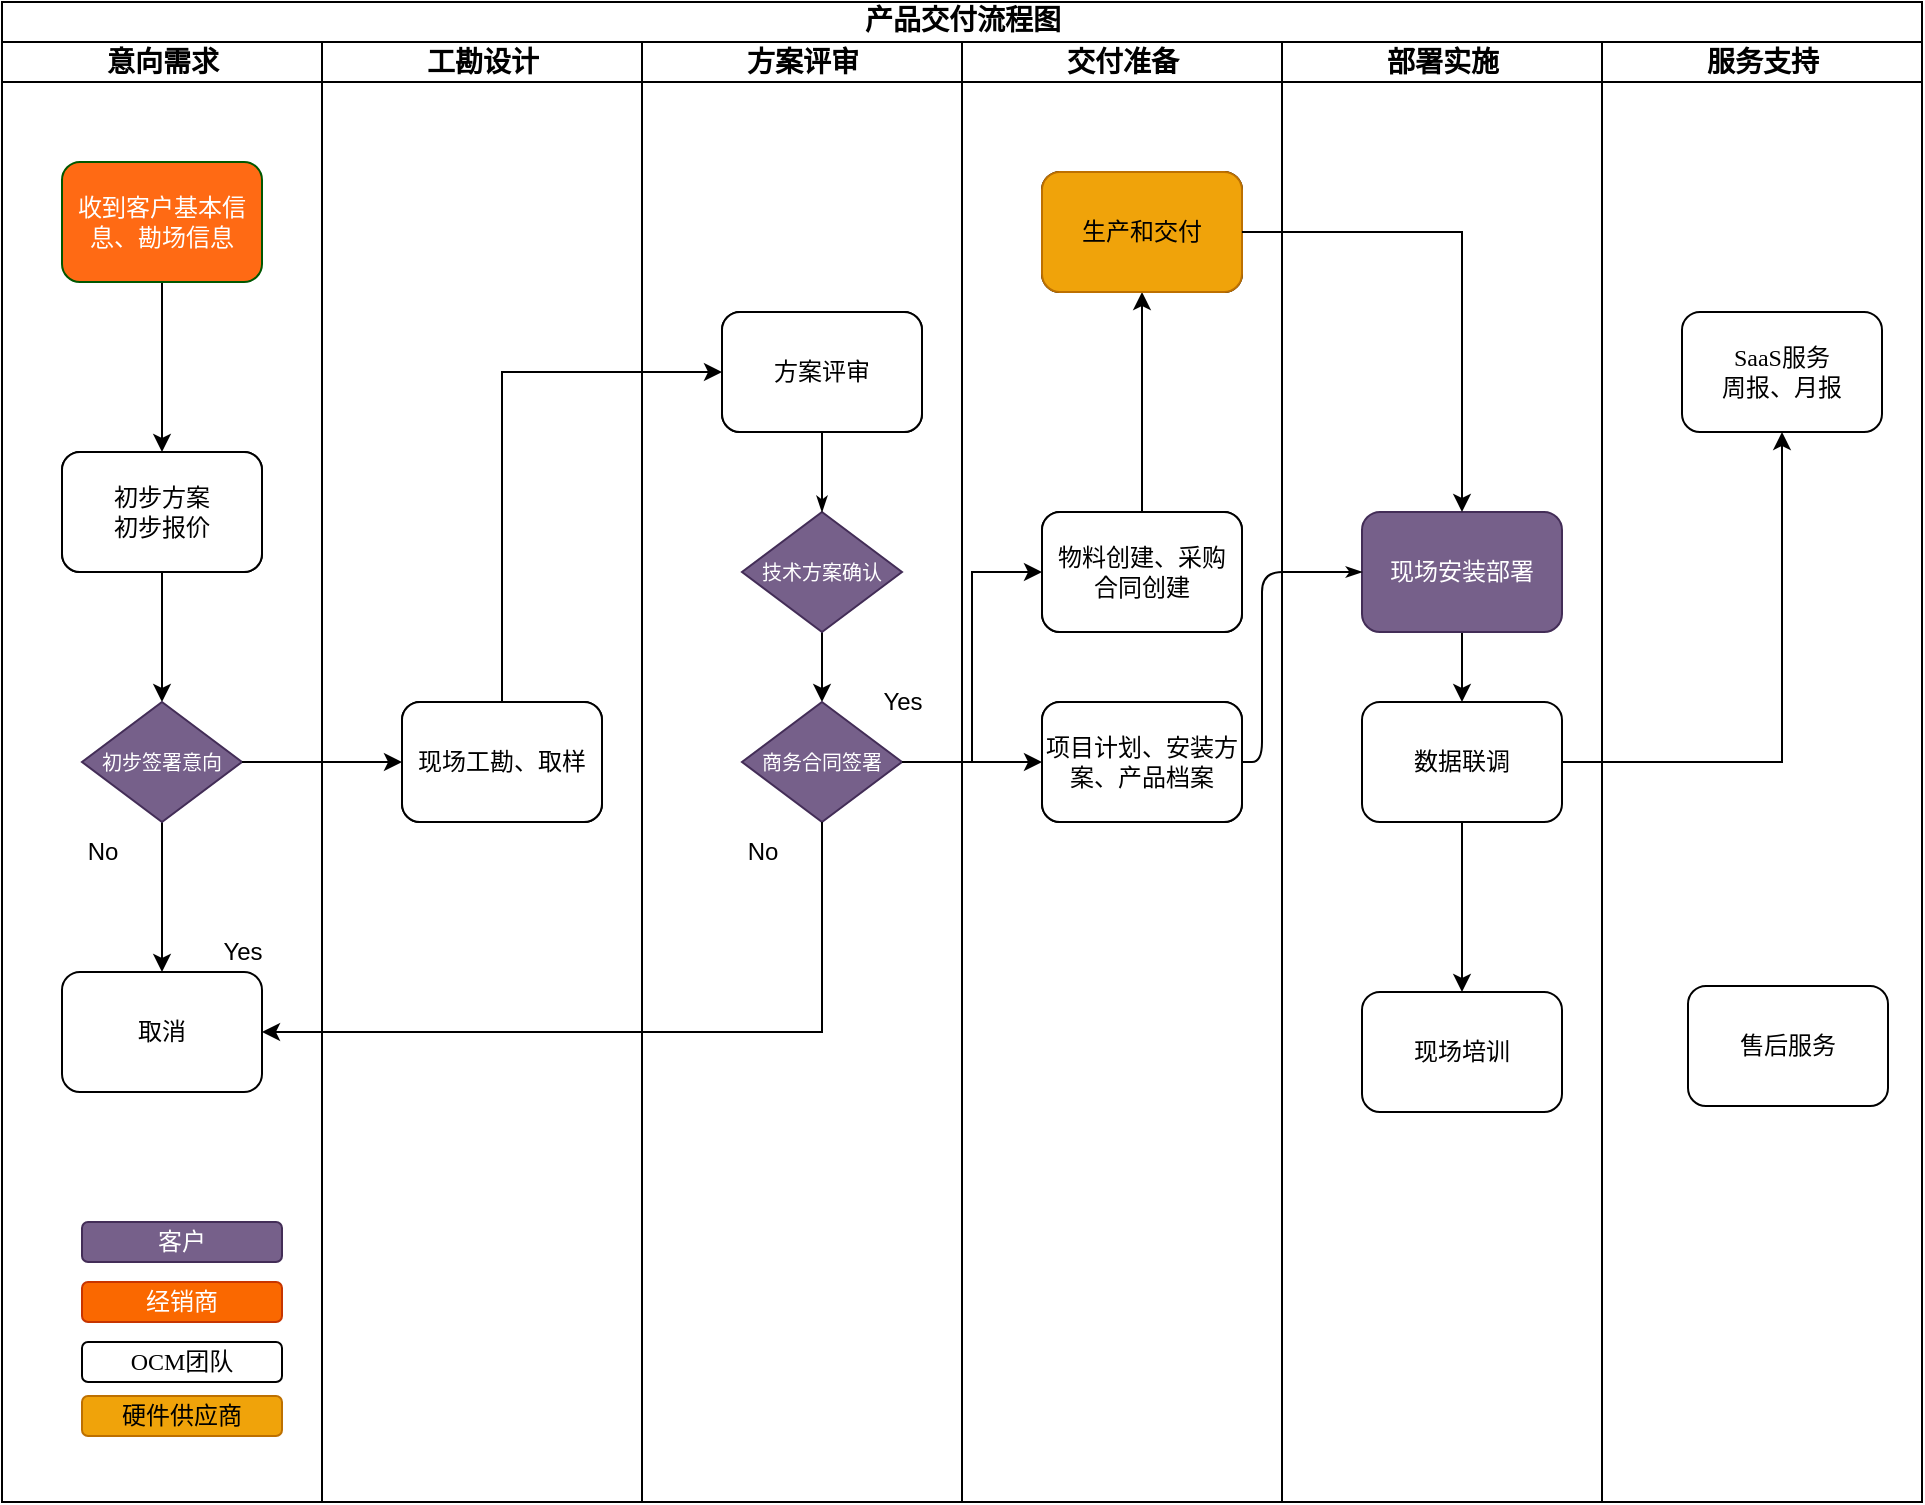 <mxfile version="21.3.2" type="github">
  <diagram name="Page-1" id="74e2e168-ea6b-b213-b513-2b3c1d86103e">
    <mxGraphModel dx="1912" dy="1807" grid="0" gridSize="10" guides="1" tooltips="1" connect="1" arrows="1" fold="1" page="1" pageScale="1" pageWidth="850" pageHeight="700" background="#FFFFFF" math="0" shadow="0">
      <root>
        <mxCell id="0" />
        <mxCell id="1" parent="0" />
        <mxCell id="77e6c97f196da883-1" value="&lt;font style=&quot;font-size: 14px;&quot;&gt;产品交付流程图&lt;/font&gt;" style="swimlane;html=1;childLayout=stackLayout;startSize=20;rounded=0;shadow=0;labelBackgroundColor=none;strokeWidth=1;fontFamily=Verdana;fontSize=8;align=center;" parent="1" vertex="1">
          <mxGeometry x="261" y="-303" width="960" height="750" as="geometry" />
        </mxCell>
        <mxCell id="77e6c97f196da883-2" value="&lt;font style=&quot;font-size: 14px;&quot;&gt;意向需求&lt;/font&gt;" style="swimlane;html=1;startSize=20;" parent="77e6c97f196da883-1" vertex="1">
          <mxGeometry y="20" width="160" height="730" as="geometry" />
        </mxCell>
        <mxCell id="lFDAmq3fx_OxeOY9d6Q8-8" value="" style="edgeStyle=orthogonalEdgeStyle;rounded=0;orthogonalLoop=1;jettySize=auto;html=1;" edge="1" parent="77e6c97f196da883-2" source="77e6c97f196da883-8" target="77e6c97f196da883-9">
          <mxGeometry relative="1" as="geometry" />
        </mxCell>
        <mxCell id="77e6c97f196da883-8" value="&lt;font style=&quot;font-size: 12px;&quot;&gt;收到客户基本信息、勘场信息&lt;/font&gt;" style="rounded=1;whiteSpace=wrap;html=1;shadow=0;labelBackgroundColor=none;strokeWidth=1;fontFamily=Verdana;fontSize=8;align=center;fillColor=#FF6A14;fontColor=#ffffff;strokeColor=#005700;gradientColor=none;gradientDirection=north;fillStyle=solid;" parent="77e6c97f196da883-2" vertex="1">
          <mxGeometry x="30" y="60" width="100" height="60" as="geometry" />
        </mxCell>
        <mxCell id="lFDAmq3fx_OxeOY9d6Q8-9" value="" style="edgeStyle=orthogonalEdgeStyle;rounded=0;orthogonalLoop=1;jettySize=auto;html=1;" edge="1" parent="77e6c97f196da883-2" source="77e6c97f196da883-9" target="77e6c97f196da883-16">
          <mxGeometry relative="1" as="geometry" />
        </mxCell>
        <mxCell id="77e6c97f196da883-9" value="&lt;font style=&quot;font-size: 12px;&quot;&gt;初步方案&lt;br&gt;初步报价&lt;/font&gt;" style="rounded=1;whiteSpace=wrap;html=1;shadow=0;labelBackgroundColor=none;strokeWidth=1;fontFamily=Verdana;fontSize=8;align=center;" parent="77e6c97f196da883-2" vertex="1">
          <mxGeometry x="30" y="205" width="100" height="60" as="geometry" />
        </mxCell>
        <mxCell id="77e6c97f196da883-10" value="&lt;font style=&quot;font-size: 12px;&quot;&gt;取消&lt;/font&gt;" style="rounded=1;whiteSpace=wrap;html=1;shadow=0;labelBackgroundColor=none;strokeWidth=1;fontFamily=Verdana;fontSize=8;align=center;" parent="77e6c97f196da883-2" vertex="1">
          <mxGeometry x="30" y="465" width="100" height="60" as="geometry" />
        </mxCell>
        <mxCell id="lFDAmq3fx_OxeOY9d6Q8-1" value="" style="edgeStyle=orthogonalEdgeStyle;rounded=0;orthogonalLoop=1;jettySize=auto;html=1;" edge="1" parent="77e6c97f196da883-2" source="77e6c97f196da883-16" target="77e6c97f196da883-10">
          <mxGeometry relative="1" as="geometry" />
        </mxCell>
        <mxCell id="77e6c97f196da883-16" value="&lt;font style=&quot;font-size: 10px;&quot;&gt;初步签署意向&lt;/font&gt;" style="rhombus;whiteSpace=wrap;html=1;rounded=0;shadow=0;labelBackgroundColor=none;strokeWidth=1;fontFamily=Verdana;fontSize=8;align=center;fillColor=#76608a;strokeColor=#432D57;fontColor=#ffffff;" parent="77e6c97f196da883-2" vertex="1">
          <mxGeometry x="40" y="330" width="80" height="60" as="geometry" />
        </mxCell>
        <mxCell id="lFDAmq3fx_OxeOY9d6Q8-3" value="No" style="text;html=1;align=center;verticalAlign=middle;resizable=0;points=[];autosize=1;strokeColor=none;fillColor=none;" vertex="1" parent="77e6c97f196da883-2">
          <mxGeometry x="30" y="390" width="40" height="30" as="geometry" />
        </mxCell>
        <mxCell id="lFDAmq3fx_OxeOY9d6Q8-4" value="Yes" style="text;html=1;align=center;verticalAlign=middle;resizable=0;points=[];autosize=1;strokeColor=none;fillColor=none;" vertex="1" parent="77e6c97f196da883-2">
          <mxGeometry x="100" y="440" width="40" height="30" as="geometry" />
        </mxCell>
        <mxCell id="lFDAmq3fx_OxeOY9d6Q8-38" value="&lt;font style=&quot;font-size: 12px;&quot;&gt;客户&lt;/font&gt;" style="rounded=1;whiteSpace=wrap;html=1;shadow=0;labelBackgroundColor=none;strokeWidth=1;fontFamily=Verdana;fontSize=8;align=center;fillColor=#76608a;fontColor=#ffffff;strokeColor=#432D57;" vertex="1" parent="77e6c97f196da883-2">
          <mxGeometry x="40" y="590" width="100" height="20" as="geometry" />
        </mxCell>
        <mxCell id="lFDAmq3fx_OxeOY9d6Q8-50" value="&lt;font style=&quot;font-size: 12px;&quot;&gt;经销商&lt;/font&gt;" style="rounded=1;whiteSpace=wrap;html=1;shadow=0;labelBackgroundColor=none;strokeWidth=1;fontFamily=Verdana;fontSize=8;align=center;fillColor=#fa6800;fontColor=#FFFFFF;strokeColor=#C73500;" vertex="1" parent="77e6c97f196da883-2">
          <mxGeometry x="40" y="620" width="100" height="20" as="geometry" />
        </mxCell>
        <mxCell id="lFDAmq3fx_OxeOY9d6Q8-51" value="&lt;font style=&quot;font-size: 12px;&quot;&gt;OCM团队&lt;/font&gt;" style="rounded=1;whiteSpace=wrap;html=1;shadow=0;labelBackgroundColor=none;strokeWidth=1;fontFamily=Verdana;fontSize=8;align=center;" vertex="1" parent="77e6c97f196da883-2">
          <mxGeometry x="40" y="650" width="100" height="20" as="geometry" />
        </mxCell>
        <mxCell id="lFDAmq3fx_OxeOY9d6Q8-53" value="&lt;span style=&quot;font-size: 12px;&quot;&gt;硬件供应商&lt;/span&gt;" style="rounded=1;whiteSpace=wrap;html=1;shadow=0;labelBackgroundColor=none;strokeWidth=1;fontFamily=Verdana;fontSize=8;align=center;fillColor=#f0a30a;fontColor=#000000;strokeColor=#BD7000;" vertex="1" parent="77e6c97f196da883-2">
          <mxGeometry x="40" y="677" width="100" height="20" as="geometry" />
        </mxCell>
        <mxCell id="77e6c97f196da883-3" value="&lt;font style=&quot;font-size: 14px;&quot;&gt;工勘设计&lt;/font&gt;" style="swimlane;html=1;startSize=20;" parent="77e6c97f196da883-1" vertex="1">
          <mxGeometry x="160" y="20" width="160" height="730" as="geometry" />
        </mxCell>
        <mxCell id="77e6c97f196da883-11" value="&lt;font style=&quot;font-size: 12px;&quot;&gt;现场工勘、取样&lt;/font&gt;" style="rounded=1;whiteSpace=wrap;html=1;shadow=0;labelBackgroundColor=none;strokeWidth=1;fontFamily=Verdana;fontSize=8;align=center;" parent="77e6c97f196da883-3" vertex="1">
          <mxGeometry x="40" y="330" width="100" height="60" as="geometry" />
        </mxCell>
        <mxCell id="77e6c97f196da883-4" value="&lt;font style=&quot;font-size: 14px;&quot;&gt;方案评审&lt;/font&gt;" style="swimlane;html=1;startSize=20;" parent="77e6c97f196da883-1" vertex="1">
          <mxGeometry x="320" y="20" width="160" height="730" as="geometry" />
        </mxCell>
        <mxCell id="77e6c97f196da883-12" value="&lt;font style=&quot;font-size: 12px;&quot;&gt;方案评审&lt;/font&gt;" style="rounded=1;whiteSpace=wrap;html=1;shadow=0;labelBackgroundColor=none;strokeWidth=1;fontFamily=Verdana;fontSize=8;align=center;" parent="77e6c97f196da883-4" vertex="1">
          <mxGeometry x="40" y="135" width="100" height="60" as="geometry" />
        </mxCell>
        <mxCell id="lFDAmq3fx_OxeOY9d6Q8-15" value="" style="edgeStyle=orthogonalEdgeStyle;rounded=0;orthogonalLoop=1;jettySize=auto;html=1;" edge="1" parent="77e6c97f196da883-4" source="77e6c97f196da883-13" target="lFDAmq3fx_OxeOY9d6Q8-14">
          <mxGeometry relative="1" as="geometry" />
        </mxCell>
        <mxCell id="77e6c97f196da883-13" value="&lt;font style=&quot;font-size: 10px;&quot;&gt;技术方案确认&lt;/font&gt;" style="rhombus;whiteSpace=wrap;html=1;rounded=0;shadow=0;labelBackgroundColor=none;strokeWidth=1;fontFamily=Verdana;fontSize=8;align=center;fillColor=#76608a;strokeColor=#432D57;fontColor=#ffffff;" parent="77e6c97f196da883-4" vertex="1">
          <mxGeometry x="50" y="235" width="80" height="60" as="geometry" />
        </mxCell>
        <mxCell id="77e6c97f196da883-29" style="edgeStyle=orthogonalEdgeStyle;rounded=1;html=1;labelBackgroundColor=none;startArrow=none;startFill=0;startSize=5;endArrow=classicThin;endFill=1;endSize=5;jettySize=auto;orthogonalLoop=1;strokeWidth=1;fontFamily=Verdana;fontSize=8" parent="77e6c97f196da883-4" source="77e6c97f196da883-12" target="77e6c97f196da883-13" edge="1">
          <mxGeometry relative="1" as="geometry" />
        </mxCell>
        <mxCell id="lFDAmq3fx_OxeOY9d6Q8-14" value="&lt;font style=&quot;font-size: 10px;&quot;&gt;商务合同签署&lt;/font&gt;" style="rhombus;whiteSpace=wrap;html=1;rounded=0;shadow=0;labelBackgroundColor=none;strokeWidth=1;fontFamily=Verdana;fontSize=8;align=center;fillColor=#76608a;strokeColor=#432D57;fontColor=#ffffff;" vertex="1" parent="77e6c97f196da883-4">
          <mxGeometry x="50" y="330" width="80" height="60" as="geometry" />
        </mxCell>
        <mxCell id="lFDAmq3fx_OxeOY9d6Q8-18" value="No" style="text;html=1;align=center;verticalAlign=middle;resizable=0;points=[];autosize=1;strokeColor=none;fillColor=none;" vertex="1" parent="77e6c97f196da883-4">
          <mxGeometry x="40" y="390" width="40" height="30" as="geometry" />
        </mxCell>
        <mxCell id="lFDAmq3fx_OxeOY9d6Q8-19" value="Yes" style="text;html=1;align=center;verticalAlign=middle;resizable=0;points=[];autosize=1;strokeColor=none;fillColor=none;" vertex="1" parent="77e6c97f196da883-4">
          <mxGeometry x="110" y="315" width="40" height="30" as="geometry" />
        </mxCell>
        <mxCell id="77e6c97f196da883-5" value="&lt;font style=&quot;font-size: 14px;&quot;&gt;交付准备&lt;/font&gt;" style="swimlane;html=1;startSize=20;" parent="77e6c97f196da883-1" vertex="1">
          <mxGeometry x="480" y="20" width="160" height="730" as="geometry" />
        </mxCell>
        <mxCell id="lFDAmq3fx_OxeOY9d6Q8-21" style="edgeStyle=orthogonalEdgeStyle;rounded=0;orthogonalLoop=1;jettySize=auto;html=1;" edge="1" parent="77e6c97f196da883-5" source="77e6c97f196da883-15">
          <mxGeometry relative="1" as="geometry">
            <mxPoint x="90" y="125" as="targetPoint" />
          </mxGeometry>
        </mxCell>
        <mxCell id="77e6c97f196da883-15" value="&lt;font style=&quot;font-size: 12px;&quot;&gt;物料创建&lt;br&gt;合同创建&lt;/font&gt;" style="rounded=1;whiteSpace=wrap;html=1;shadow=0;labelBackgroundColor=none;strokeWidth=1;fontFamily=Verdana;fontSize=8;align=center;" parent="77e6c97f196da883-5" vertex="1">
          <mxGeometry x="40" y="235" width="100" height="60" as="geometry" />
        </mxCell>
        <mxCell id="77e6c97f196da883-17" value="&lt;font style=&quot;font-size: 12px;&quot;&gt;项目计划、安装方案、产品档案&lt;/font&gt;" style="rounded=1;whiteSpace=wrap;html=1;shadow=0;labelBackgroundColor=none;strokeWidth=1;fontFamily=Verdana;fontSize=8;align=center;" parent="77e6c97f196da883-5" vertex="1">
          <mxGeometry x="40" y="330" width="100" height="60" as="geometry" />
        </mxCell>
        <mxCell id="lFDAmq3fx_OxeOY9d6Q8-22" value="&lt;font style=&quot;font-size: 12px;&quot;&gt;采购、生产和交付&lt;/font&gt;" style="rounded=1;whiteSpace=wrap;html=1;shadow=0;labelBackgroundColor=none;strokeWidth=1;fontFamily=Verdana;fontSize=8;align=center;" vertex="1" parent="77e6c97f196da883-5">
          <mxGeometry x="40" y="65" width="100" height="60" as="geometry" />
        </mxCell>
        <mxCell id="77e6c97f196da883-6" value="&lt;font style=&quot;font-size: 14px;&quot;&gt;部署实施&lt;/font&gt;" style="swimlane;html=1;startSize=20;" parent="77e6c97f196da883-1" vertex="1">
          <mxGeometry x="640" y="20" width="160" height="730" as="geometry" />
        </mxCell>
        <mxCell id="lFDAmq3fx_OxeOY9d6Q8-28" style="edgeStyle=orthogonalEdgeStyle;rounded=0;orthogonalLoop=1;jettySize=auto;html=1;entryX=0.5;entryY=0;entryDx=0;entryDy=0;" edge="1" parent="77e6c97f196da883-6" source="77e6c97f196da883-18" target="lFDAmq3fx_OxeOY9d6Q8-27">
          <mxGeometry relative="1" as="geometry" />
        </mxCell>
        <mxCell id="77e6c97f196da883-18" value="&lt;font style=&quot;font-size: 12px;&quot;&gt;现场安装部署&lt;/font&gt;" style="rounded=1;whiteSpace=wrap;html=1;shadow=0;labelBackgroundColor=none;strokeWidth=1;fontFamily=Verdana;fontSize=8;align=center;fillColor=#76608a;fontColor=#ffffff;strokeColor=#432D57;" parent="77e6c97f196da883-6" vertex="1">
          <mxGeometry x="40" y="235" width="100" height="60" as="geometry" />
        </mxCell>
        <mxCell id="77e6c97f196da883-21" value="&lt;font style=&quot;font-size: 12px;&quot;&gt;现场培训&lt;/font&gt;" style="rounded=1;whiteSpace=wrap;html=1;shadow=0;labelBackgroundColor=none;strokeWidth=1;fontFamily=Verdana;fontSize=8;align=center;" parent="77e6c97f196da883-6" vertex="1">
          <mxGeometry x="40" y="475" width="100" height="60" as="geometry" />
        </mxCell>
        <mxCell id="lFDAmq3fx_OxeOY9d6Q8-29" style="edgeStyle=orthogonalEdgeStyle;rounded=0;orthogonalLoop=1;jettySize=auto;html=1;" edge="1" parent="77e6c97f196da883-6" source="lFDAmq3fx_OxeOY9d6Q8-27" target="77e6c97f196da883-21">
          <mxGeometry relative="1" as="geometry" />
        </mxCell>
        <mxCell id="lFDAmq3fx_OxeOY9d6Q8-27" value="&lt;font style=&quot;font-size: 12px;&quot;&gt;数据联调&lt;/font&gt;" style="rounded=1;whiteSpace=wrap;html=1;shadow=0;labelBackgroundColor=none;strokeWidth=1;fontFamily=Verdana;fontSize=8;align=center;" vertex="1" parent="77e6c97f196da883-6">
          <mxGeometry x="40" y="330" width="100" height="60" as="geometry" />
        </mxCell>
        <mxCell id="lFDAmq3fx_OxeOY9d6Q8-32" value="&lt;font style=&quot;font-size: 12px;&quot;&gt;现场工勘、取样&lt;/font&gt;" style="rounded=1;whiteSpace=wrap;html=1;shadow=0;labelBackgroundColor=none;strokeWidth=1;fontFamily=Verdana;fontSize=8;align=center;" vertex="1" parent="77e6c97f196da883-6">
          <mxGeometry x="-440" y="330" width="100" height="60" as="geometry" />
        </mxCell>
        <mxCell id="lFDAmq3fx_OxeOY9d6Q8-33" value="&lt;font style=&quot;font-size: 12px;&quot;&gt;初步方案&lt;br&gt;初步报价&lt;/font&gt;" style="rounded=1;whiteSpace=wrap;html=1;shadow=0;labelBackgroundColor=none;strokeWidth=1;fontFamily=Verdana;fontSize=8;align=center;" vertex="1" parent="77e6c97f196da883-6">
          <mxGeometry x="-610" y="205" width="100" height="60" as="geometry" />
        </mxCell>
        <mxCell id="lFDAmq3fx_OxeOY9d6Q8-34" value="&lt;font style=&quot;font-size: 12px;&quot;&gt;方案评审&lt;/font&gt;" style="rounded=1;whiteSpace=wrap;html=1;shadow=0;labelBackgroundColor=none;strokeWidth=1;fontFamily=Verdana;fontSize=8;align=center;" vertex="1" parent="77e6c97f196da883-6">
          <mxGeometry x="-280" y="135" width="100" height="60" as="geometry" />
        </mxCell>
        <mxCell id="lFDAmq3fx_OxeOY9d6Q8-35" value="&lt;font style=&quot;font-size: 12px;&quot;&gt;生产和交付&lt;/font&gt;" style="rounded=1;whiteSpace=wrap;html=1;shadow=0;labelBackgroundColor=none;strokeWidth=1;fontFamily=Verdana;fontSize=8;align=center;fillColor=#f0a30a;fontColor=#000000;strokeColor=#BD7000;" vertex="1" parent="77e6c97f196da883-6">
          <mxGeometry x="-120" y="65" width="100" height="60" as="geometry" />
        </mxCell>
        <mxCell id="lFDAmq3fx_OxeOY9d6Q8-36" value="&lt;font style=&quot;font-size: 12px;&quot;&gt;物料创建、采购&lt;br&gt;合同创建&lt;/font&gt;" style="rounded=1;whiteSpace=wrap;html=1;shadow=0;labelBackgroundColor=none;strokeWidth=1;fontFamily=Verdana;fontSize=8;align=center;" vertex="1" parent="77e6c97f196da883-6">
          <mxGeometry x="-120" y="235" width="100" height="60" as="geometry" />
        </mxCell>
        <mxCell id="lFDAmq3fx_OxeOY9d6Q8-37" value="&lt;font style=&quot;font-size: 12px;&quot;&gt;项目计划、安装方案、产品档案&lt;/font&gt;" style="rounded=1;whiteSpace=wrap;html=1;shadow=0;labelBackgroundColor=none;strokeWidth=1;fontFamily=Verdana;fontSize=8;align=center;" vertex="1" parent="77e6c97f196da883-6">
          <mxGeometry x="-120" y="330" width="100" height="60" as="geometry" />
        </mxCell>
        <mxCell id="77e6c97f196da883-7" value="&lt;font style=&quot;font-size: 14px;&quot;&gt;服务支持&lt;/font&gt;" style="swimlane;html=1;startSize=20;" parent="77e6c97f196da883-1" vertex="1">
          <mxGeometry x="800" y="20" width="160" height="730" as="geometry" />
        </mxCell>
        <mxCell id="lFDAmq3fx_OxeOY9d6Q8-31" value="&lt;font style=&quot;font-size: 12px;&quot;&gt;SaaS服务&lt;br&gt;周报、月报&lt;br&gt;&lt;/font&gt;" style="rounded=1;whiteSpace=wrap;html=1;shadow=0;labelBackgroundColor=none;strokeWidth=1;fontFamily=Verdana;fontSize=8;align=center;" vertex="1" parent="77e6c97f196da883-7">
          <mxGeometry x="40" y="135" width="100" height="60" as="geometry" />
        </mxCell>
        <mxCell id="lFDAmq3fx_OxeOY9d6Q8-52" value="&lt;font style=&quot;font-size: 12px;&quot;&gt;售后服务&lt;br&gt;&lt;/font&gt;" style="rounded=1;whiteSpace=wrap;html=1;shadow=0;labelBackgroundColor=none;strokeWidth=1;fontFamily=Verdana;fontSize=8;align=center;" vertex="1" parent="77e6c97f196da883-7">
          <mxGeometry x="43" y="472" width="100" height="60" as="geometry" />
        </mxCell>
        <mxCell id="107ba76e4e335f99-1" style="edgeStyle=orthogonalEdgeStyle;rounded=1;html=1;labelBackgroundColor=none;startArrow=none;startFill=0;startSize=5;endArrow=classicThin;endFill=1;endSize=5;jettySize=auto;orthogonalLoop=1;strokeWidth=1;fontFamily=Verdana;fontSize=8" parent="77e6c97f196da883-1" source="77e6c97f196da883-17" target="77e6c97f196da883-18" edge="1">
          <mxGeometry relative="1" as="geometry">
            <Array as="points">
              <mxPoint x="630" y="380" />
              <mxPoint x="630" y="285" />
            </Array>
          </mxGeometry>
        </mxCell>
        <mxCell id="lFDAmq3fx_OxeOY9d6Q8-11" value="" style="edgeStyle=orthogonalEdgeStyle;rounded=0;orthogonalLoop=1;jettySize=auto;html=1;entryX=0;entryY=0.5;entryDx=0;entryDy=0;" edge="1" parent="77e6c97f196da883-1" source="77e6c97f196da883-16" target="77e6c97f196da883-11">
          <mxGeometry relative="1" as="geometry" />
        </mxCell>
        <mxCell id="lFDAmq3fx_OxeOY9d6Q8-13" style="edgeStyle=orthogonalEdgeStyle;rounded=0;orthogonalLoop=1;jettySize=auto;html=1;entryX=0;entryY=0.5;entryDx=0;entryDy=0;" edge="1" parent="77e6c97f196da883-1" source="77e6c97f196da883-11" target="77e6c97f196da883-12">
          <mxGeometry relative="1" as="geometry">
            <Array as="points">
              <mxPoint x="250" y="185" />
            </Array>
          </mxGeometry>
        </mxCell>
        <mxCell id="lFDAmq3fx_OxeOY9d6Q8-16" style="edgeStyle=orthogonalEdgeStyle;rounded=0;orthogonalLoop=1;jettySize=auto;html=1;entryX=1;entryY=0.5;entryDx=0;entryDy=0;" edge="1" parent="77e6c97f196da883-1" source="lFDAmq3fx_OxeOY9d6Q8-14" target="77e6c97f196da883-10">
          <mxGeometry relative="1" as="geometry">
            <Array as="points">
              <mxPoint x="410" y="515" />
            </Array>
          </mxGeometry>
        </mxCell>
        <mxCell id="lFDAmq3fx_OxeOY9d6Q8-20" style="edgeStyle=orthogonalEdgeStyle;rounded=0;orthogonalLoop=1;jettySize=auto;html=1;entryX=0;entryY=0.5;entryDx=0;entryDy=0;" edge="1" parent="77e6c97f196da883-1" source="lFDAmq3fx_OxeOY9d6Q8-14" target="77e6c97f196da883-15">
          <mxGeometry relative="1" as="geometry" />
        </mxCell>
        <mxCell id="lFDAmq3fx_OxeOY9d6Q8-24" style="edgeStyle=orthogonalEdgeStyle;rounded=0;orthogonalLoop=1;jettySize=auto;html=1;exitX=1;exitY=0.5;exitDx=0;exitDy=0;entryX=0;entryY=0.5;entryDx=0;entryDy=0;" edge="1" parent="77e6c97f196da883-1" source="lFDAmq3fx_OxeOY9d6Q8-14" target="77e6c97f196da883-17">
          <mxGeometry relative="1" as="geometry" />
        </mxCell>
        <mxCell id="lFDAmq3fx_OxeOY9d6Q8-25" style="edgeStyle=orthogonalEdgeStyle;rounded=0;orthogonalLoop=1;jettySize=auto;html=1;" edge="1" parent="77e6c97f196da883-1" source="lFDAmq3fx_OxeOY9d6Q8-22" target="77e6c97f196da883-18">
          <mxGeometry relative="1" as="geometry" />
        </mxCell>
        <mxCell id="lFDAmq3fx_OxeOY9d6Q8-30" style="edgeStyle=orthogonalEdgeStyle;rounded=0;orthogonalLoop=1;jettySize=auto;html=1;entryX=0.5;entryY=1;entryDx=0;entryDy=0;" edge="1" parent="77e6c97f196da883-1" source="lFDAmq3fx_OxeOY9d6Q8-27" target="lFDAmq3fx_OxeOY9d6Q8-31">
          <mxGeometry relative="1" as="geometry">
            <mxPoint x="890" y="225" as="targetPoint" />
          </mxGeometry>
        </mxCell>
      </root>
    </mxGraphModel>
  </diagram>
</mxfile>
